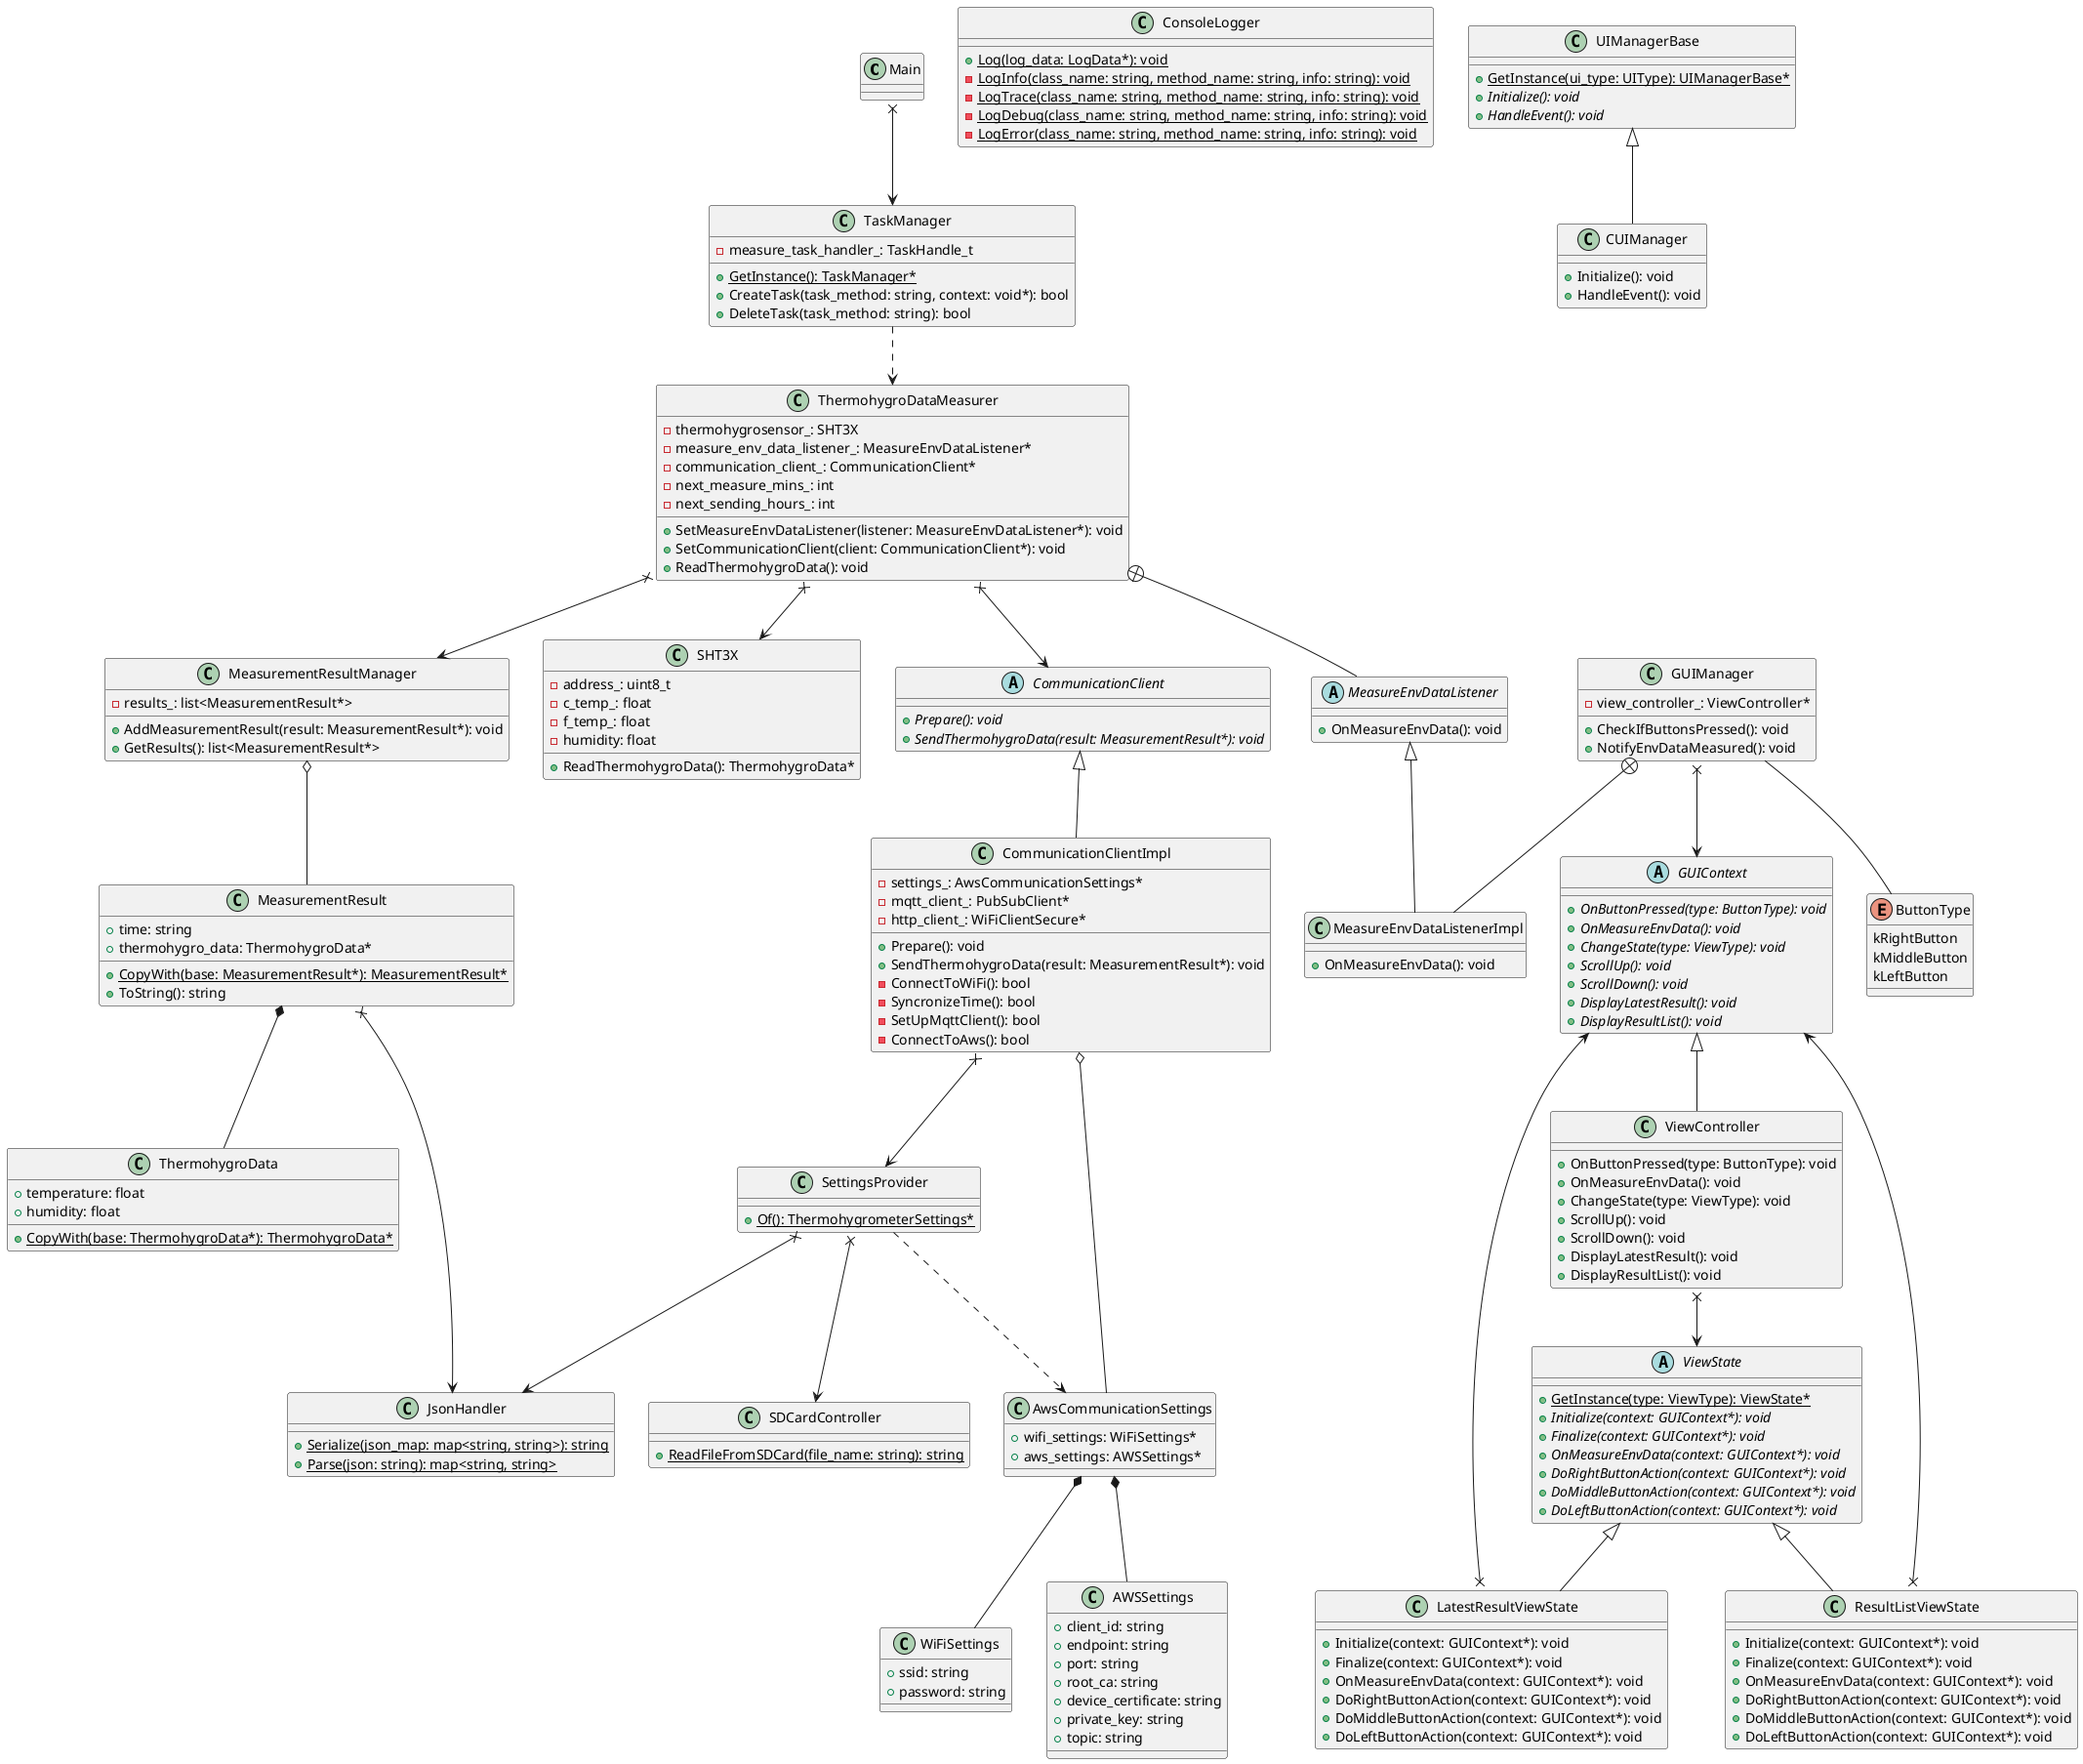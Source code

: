 @startuml class diagram

Main x--> TaskManager

abstract class CommunicationClient {
    + {abstract} Prepare(): void
    + {abstract} SendThermohygroData(result: MeasurementResult*): void
}

class CommunicationClientImpl {
    - settings_: AwsCommunicationSettings*
    - mqtt_client_: PubSubClient*
    - http_client_: WiFiClientSecure*

    + Prepare(): void
    + SendThermohygroData(result: MeasurementResult*): void
    - ConnectToWiFi(): bool
    - SyncronizeTime(): bool
    - SetUpMqttClient(): bool
    - ConnectToAws(): bool
}

CommunicationClient <|-- CommunicationClientImpl
CommunicationClientImpl o-- AwsCommunicationSettings
CommunicationClientImpl x--> SettingsProvider

class SettingsProvider {
    + {static} Of(): ThermohygrometerSettings*
}

SettingsProvider ..> AwsCommunicationSettings
SettingsProvider x--> SDCardController
SettingsProvider x--> JsonHandler

class AwsCommunicationSettings {
    + wifi_settings: WiFiSettings*
    + aws_settings: AWSSettings*
}

AwsCommunicationSettings *-- WiFiSettings
AwsCommunicationSettings *-- AWSSettings

class WiFiSettings {
    + ssid: string
    + password: string
}

class AWSSettings {
    + client_id: string
    + endpoint: string
    + port: string
    + root_ca: string
    + device_certificate: string
    + private_key: string
    + topic: string
}

class SDCardController {
    + {static} ReadFileFromSDCard(file_name: string): string
}

class JsonHandler {
    + {static} Serialize(json_map: map<string, string>): string
    + {static} Parse(json: string): map<string, string>
}

class ConsoleLogger {
    + {static} Log(log_data: LogData*): void
    - {static} LogInfo(class_name: string, method_name: string, info: string): void
    - {static} LogTrace(class_name: string, method_name: string, info: string): void
    - {static} LogDebug(class_name: string, method_name: string, info: string): void
    - {static} LogError(class_name: string, method_name: string, info: string): void
}

class UIManagerBase {
    + {static} GetInstance(ui_type: UIType): UIManagerBase*
    + {abstract} Initialize(): void
    + {abstract} HandleEvent(): void
}

UIManagerBase <|-- CUIManager

class CUIManager {
    + Initialize(): void
    + HandleEvent(): void
}

class GUIManager {
    - view_controller_: ViewController*

    + CheckIfButtonsPressed(): void
    + NotifyEnvDataMeasured(): void
}

enum ButtonType {
    kRightButton
    kMiddleButton
    kLeftButton
}

GUIManager -- ButtonType
GUIManager x--> GUIContext
GUIManager +-- MeasureEnvDataListenerImpl

class MeasureEnvDataListenerImpl {
    + OnMeasureEnvData(): void
}

MeasureEnvDataListener <|-- MeasureEnvDataListenerImpl

abstract class GUIContext {
    + {abstract} OnButtonPressed(type: ButtonType): void
    + {abstract} OnMeasureEnvData(): void
    + {abstract} ChangeState(type: ViewType): void
    + {abstract} ScrollUp(): void
    + {abstract} ScrollDown(): void
    + {abstract} DisplayLatestResult(): void
    + {abstract} DisplayResultList(): void
}

class ViewController {
    + OnButtonPressed(type: ButtonType): void
    + OnMeasureEnvData(): void
    + ChangeState(type: ViewType): void
    + ScrollUp(): void
    + ScrollDown(): void
    + DisplayLatestResult(): void
    + DisplayResultList(): void
}

GUIContext <|-- ViewController
ViewController x--> ViewState

abstract class ViewState {
    + {static} GetInstance(type: ViewType): ViewState*
    + {abstract} Initialize(context: GUIContext*): void
    + {abstract} Finalize(context: GUIContext*): void
    + {abstract} OnMeasureEnvData(context: GUIContext*): void
    + {abstract} DoRightButtonAction(context: GUIContext*): void
    + {abstract} DoMiddleButtonAction(context: GUIContext*): void
    + {abstract} DoLeftButtonAction(context: GUIContext*): void
}

ViewState <|-- LatestResultViewState
ViewState <|-- ResultListViewState

class LatestResultViewState {
    + Initialize(context: GUIContext*): void
    + Finalize(context: GUIContext*): void
    + OnMeasureEnvData(context: GUIContext*): void
    + DoRightButtonAction(context: GUIContext*): void
    + DoMiddleButtonAction(context: GUIContext*): void
    + DoLeftButtonAction(context: GUIContext*): void
}

LatestResultViewState x--> GUIContext

class ResultListViewState {
    + Initialize(context: GUIContext*): void
    + Finalize(context: GUIContext*): void
    + OnMeasureEnvData(context: GUIContext*): void
    + DoRightButtonAction(context: GUIContext*): void
    + DoMiddleButtonAction(context: GUIContext*): void
    + DoLeftButtonAction(context: GUIContext*): void
}

ResultListViewState x--> GUIContext

class TaskManager {
    - measure_task_handler_: TaskHandle_t

    + {static} GetInstance(): TaskManager*
    + CreateTask(task_method: string, context: void*): bool
    + DeleteTask(task_method: string): bool
}

TaskManager ..> ThermohygroDataMeasurer

class ThermohygroDataMeasurer {
    - thermohygrosensor_: SHT3X
    - measure_env_data_listener_: MeasureEnvDataListener*
    - communication_client_: CommunicationClient*
    - next_measure_mins_: int
    - next_sending_hours_: int

    + SetMeasureEnvDataListener(listener: MeasureEnvDataListener*): void
    + SetCommunicationClient(client: CommunicationClient*): void
    + ReadThermohygroData(): void
}

ThermohygroDataMeasurer x--> SHT3X
ThermohygroDataMeasurer x--> MeasurementResultManager
ThermohygroDataMeasurer +-- MeasureEnvDataListener
ThermohygroDataMeasurer x--> CommunicationClient

abstract class MeasureEnvDataListener {
    + OnMeasureEnvData(): void
}

class SHT3X {
    - address_: uint8_t
    - c_temp_: float
    - f_temp_: float
    - humidity: float

    + ReadThermohygroData(): ThermohygroData*
}

class ThermohygroData {
    + temperature: float
    + humidity: float

    + {static} CopyWith(base: ThermohygroData*): ThermohygroData*
}

MeasurementResultManager o-- MeasurementResult

class MeasurementResult {
    + time: string
    + thermohygro_data: ThermohygroData*

    + {static} CopyWith(base: MeasurementResult*): MeasurementResult*
    + ToString(): string
}

MeasurementResult *-- ThermohygroData

class MeasurementResultManager {
    - results_: list<MeasurementResult*>

    + AddMeasurementResult(result: MeasurementResult*): void
    + GetResults(): list<MeasurementResult*>
}

MeasurementResult x--> JsonHandler

@enduml